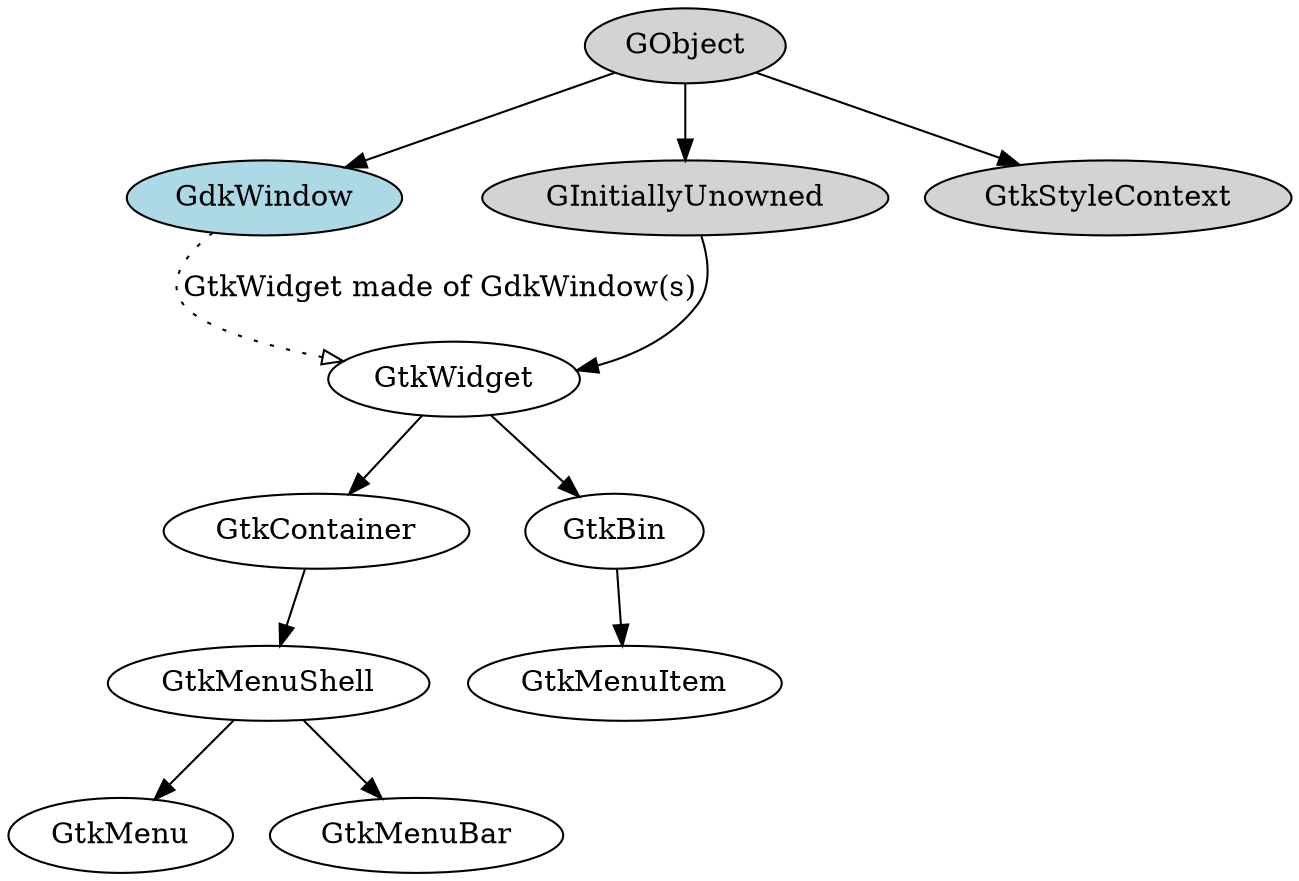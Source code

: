 digraph {
	subgraph gdk {
		node [style=filled fillcolor=lightblue]
		GdkWindow
	}
	
	subgraph G {
		node [style=filled fillcolor=lightgray]
		GObject GInitiallyUnowned GtkStyleContext
}

	
	subgraph gtk {
		
	}
	
	subgraph Links {
		GObject -> {GdkWindow;GInitiallyUnowned;GtkStyleContext}
		GInitiallyUnowned -> GtkWidget
		GtkWidget -> {GtkContainer;GtkBin};
		GtkContainer -> GtkMenuShell
		GtkMenuShell -> {GtkMenu;GtkMenuBar}
		GtkBin -> GtkMenuItem
	}

	subgraph LinksIndirect {
		edge [arrowhead=empty style=dotted]
		GdkWindow -> GtkWidget [label="GtkWidget made of GdkWindow(s)"]
	}
}
